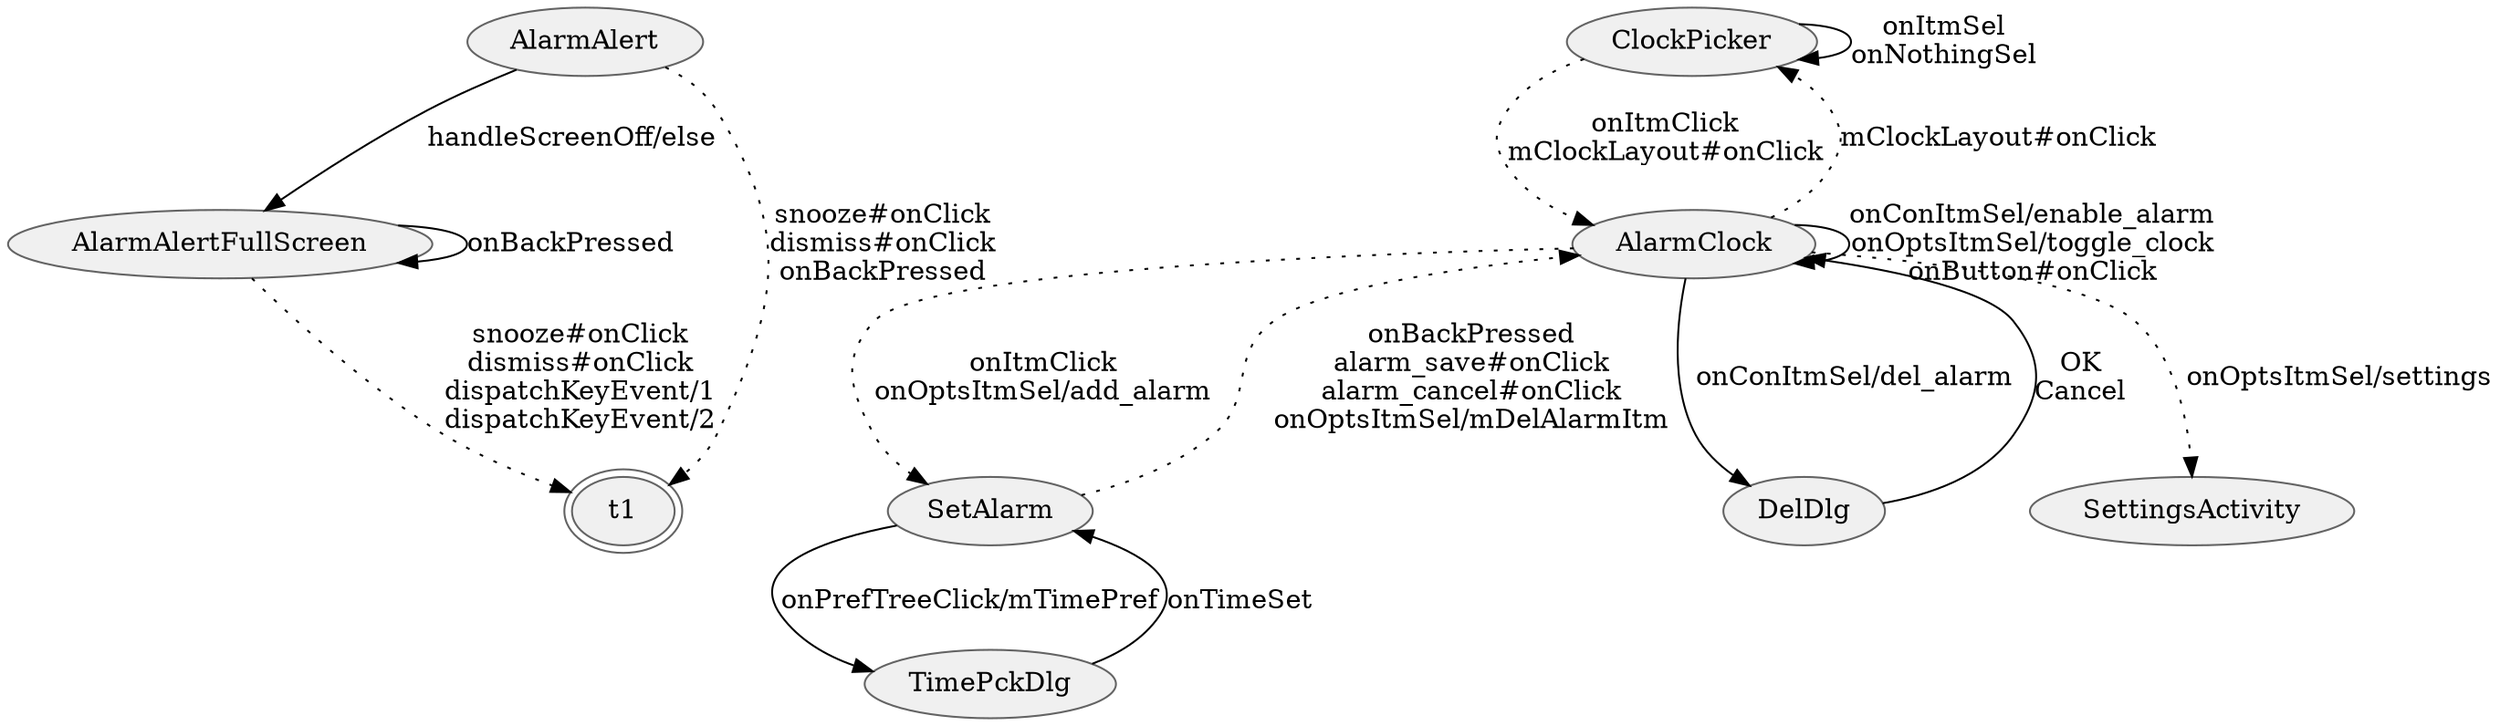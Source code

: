 digraph {
rankdir = TB;
fontname="Helvetica";
node[style="filled,solid", colorscheme=greys3, fillcolor=1, color=3];

AlarmAlert;
AlarmAlertFullScreen;

ClockPicker;
SetAlarm;
SettingsActivity;
DelDlg;
AlarmClock;
TimePckDlg;

t1[peripheries=2];
AlarmAlertFullScreen -> t1[label="snooze#onClick
dismiss#onClick
dispatchKeyEvent/1
dispatchKeyEvent/2",style=dotted];
AlarmAlertFullScreen -> AlarmAlertFullScreen[label="onBackPressed"];

AlarmAlert -> t1[label="snooze#onClick
dismiss#onClick
onBackPressed",style=dotted];
AlarmAlert -> AlarmAlertFullScreen[label="handleScreenOff/else"];

AlarmClock -> AlarmClock[label="onConItmSel/enable_alarm
onOptsItmSel/toggle_clock
onButton#onClick"];

AlarmClock -> SetAlarm[label="onItmClick
onOptsItmSel/add_alarm",style=dotted];

AlarmClock -> ClockPicker[label="mClockLayout#onClick",style=dotted];

AlarmClock -> SettingsActivity[label="onOptsItmSel/settings",style=dotted];

ClockPicker -> ClockPicker[label="onItmSel\nonNothingSel"];
ClockPicker -> AlarmClock[label="onItmClick\nmClockLayout#onClick",style=dotted];

SetAlarm -> AlarmClock[label="onBackPressed
alarm_save#onClick
alarm_cancel#onClick
onOptsItmSel/mDelAlarmItm",style=dotted];


AlarmClock -> DelDlg[label="onConItmSel/del_alarm"];
DelDlg -> AlarmClock[label="OK\nCancel"];

SetAlarm -> TimePckDlg[label="onPrefTreeClick/mTimePref"];
TimePckDlg -> SetAlarm[label="onTimeSet"];

}